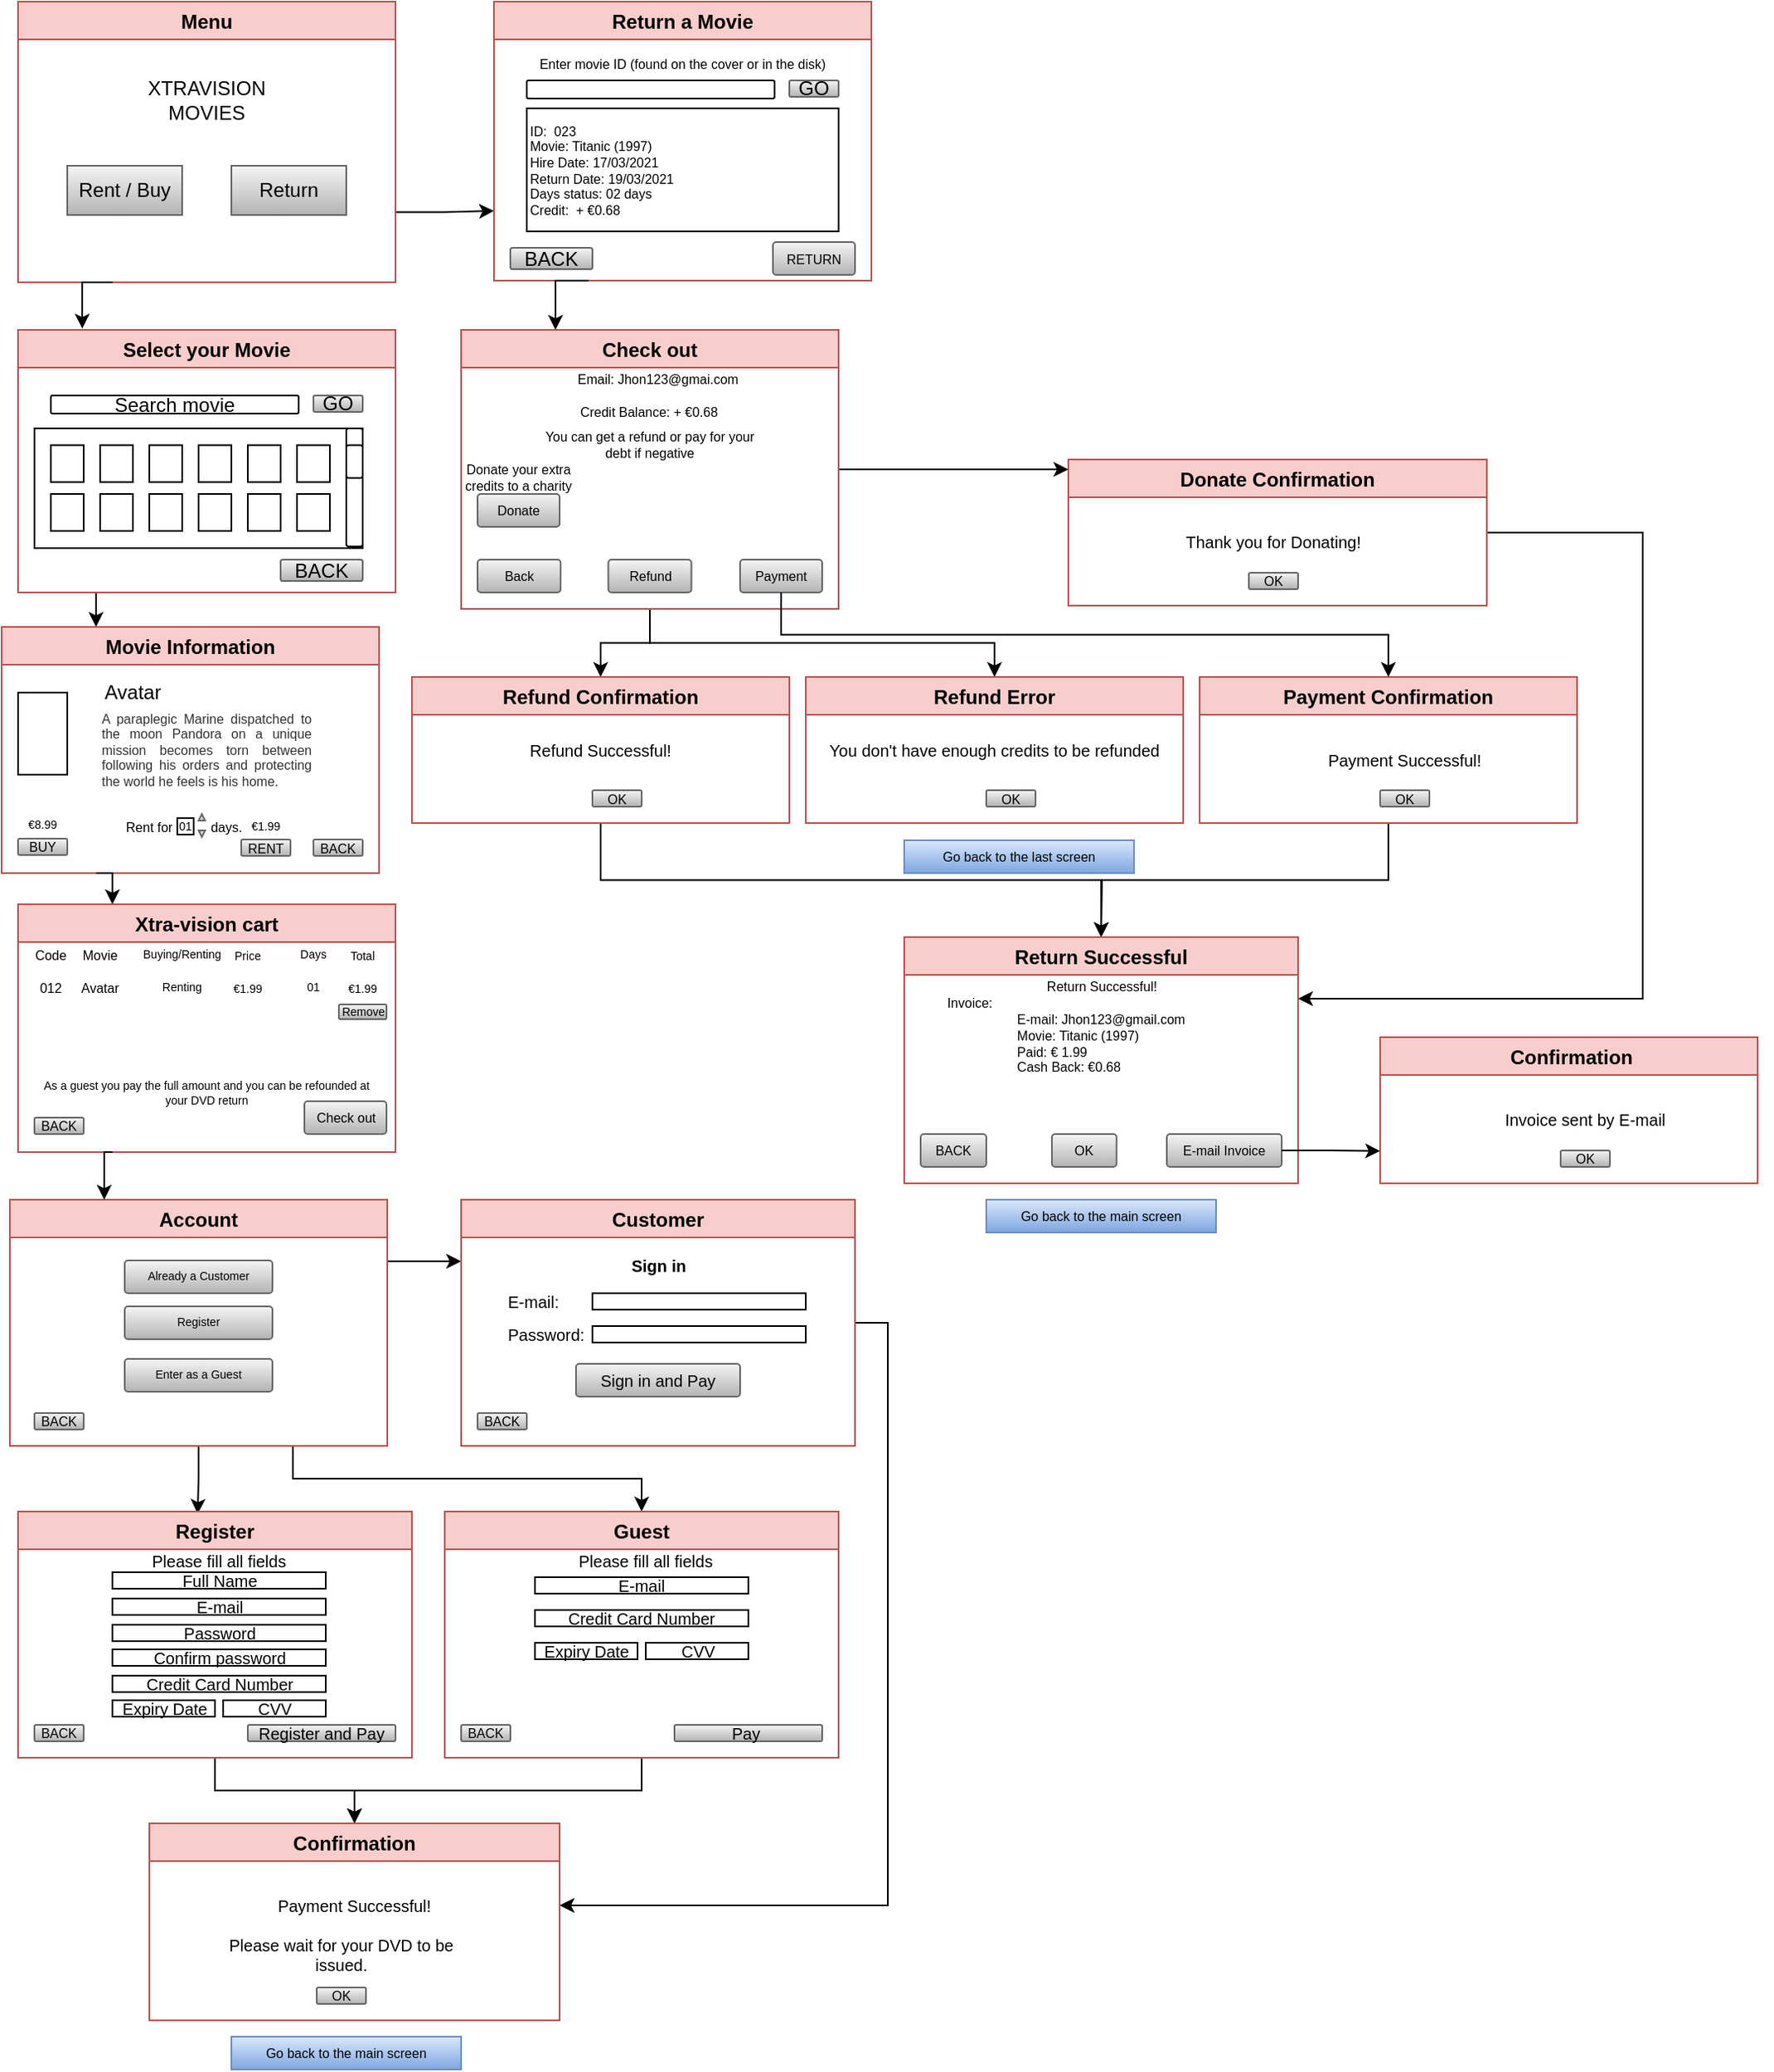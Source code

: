 <mxfile version="14.4.9" type="device"><diagram id="P34D6bDut3KxM2iZQJUx" name="Page-1"><mxGraphModel dx="1540" dy="920" grid="1" gridSize="10" guides="1" tooltips="1" connect="1" arrows="1" fold="1" page="1" pageScale="1" pageWidth="1169" pageHeight="1654" math="0" shadow="0"><root><mxCell id="0"/><mxCell id="1" parent="0"/><mxCell id="CYED-ur9gSq0lfOjkZ-8-127" style="edgeStyle=orthogonalEdgeStyle;rounded=0;orthogonalLoop=1;jettySize=auto;html=1;exitX=1;exitY=0.75;exitDx=0;exitDy=0;entryX=0;entryY=0.75;entryDx=0;entryDy=0;fontSize=8;" edge="1" parent="1" source="ozNAPuymZY6VPjMsKyBg-1" target="ozNAPuymZY6VPjMsKyBg-71"><mxGeometry relative="1" as="geometry"/></mxCell><mxCell id="ozNAPuymZY6VPjMsKyBg-1" value="Menu" style="swimlane;fillColor=#f8cecc;strokeColor=#b85450;" parent="1" vertex="1"><mxGeometry x="20" y="40" width="230" height="171" as="geometry"><mxRectangle x="20" y="40" width="60" height="23" as="alternateBounds"/></mxGeometry></mxCell><mxCell id="ozNAPuymZY6VPjMsKyBg-5" value="Rent / Buy" style="whiteSpace=wrap;html=1;align=center;gradientColor=#b3b3b3;fillColor=#f5f5f5;strokeColor=#666666;" parent="ozNAPuymZY6VPjMsKyBg-1" vertex="1"><mxGeometry x="30" y="100" width="70" height="30" as="geometry"/></mxCell><mxCell id="ozNAPuymZY6VPjMsKyBg-6" value="Return" style="whiteSpace=wrap;html=1;align=center;fillColor=#f5f5f5;strokeColor=#666666;gradientColor=#b3b3b3;" parent="ozNAPuymZY6VPjMsKyBg-1" vertex="1"><mxGeometry x="130" y="100" width="70" height="30" as="geometry"/></mxCell><mxCell id="CYED-ur9gSq0lfOjkZ-8-1" value="XTRAVISION MOVIES" style="text;html=1;strokeColor=none;fillColor=none;align=center;verticalAlign=middle;whiteSpace=wrap;rounded=0;" vertex="1" parent="ozNAPuymZY6VPjMsKyBg-1"><mxGeometry x="70" y="50" width="90" height="20" as="geometry"/></mxCell><mxCell id="ozNAPuymZY6VPjMsKyBg-30" style="edgeStyle=orthogonalEdgeStyle;rounded=0;orthogonalLoop=1;jettySize=auto;html=1;exitX=0.25;exitY=1;exitDx=0;exitDy=0;entryX=0.25;entryY=0;entryDx=0;entryDy=0;" parent="1" source="ozNAPuymZY6VPjMsKyBg-8" target="ozNAPuymZY6VPjMsKyBg-27" edge="1"><mxGeometry relative="1" as="geometry"/></mxCell><mxCell id="ozNAPuymZY6VPjMsKyBg-27" value="Movie Information" style="swimlane;fillColor=#f8cecc;strokeColor=#b85450;" parent="1" vertex="1"><mxGeometry x="10" y="421" width="230" height="150" as="geometry"><mxRectangle x="20" y="40" width="60" height="23" as="alternateBounds"/></mxGeometry></mxCell><mxCell id="ozNAPuymZY6VPjMsKyBg-31" value="" style="verticalLabelPosition=bottom;verticalAlign=top;html=1;shape=mxgraph.basic.rect;fillColor2=none;strokeWidth=1;size=20;indent=5;" parent="ozNAPuymZY6VPjMsKyBg-27" vertex="1"><mxGeometry x="10" y="40" width="30" height="50" as="geometry"/></mxCell><mxCell id="ozNAPuymZY6VPjMsKyBg-32" value="Avatar" style="text;html=1;strokeColor=none;fillColor=none;align=center;verticalAlign=middle;whiteSpace=wrap;rounded=0;" parent="ozNAPuymZY6VPjMsKyBg-27" vertex="1"><mxGeometry x="60" y="30" width="40" height="20" as="geometry"/></mxCell><mxCell id="ozNAPuymZY6VPjMsKyBg-34" value="&lt;div style=&quot;text-align: justify; font-size: 8px;&quot;&gt;&lt;span style=&quot;color: rgb(51, 51, 51); font-family: verdana, arial, sans-serif; font-size: 8px; background-color: rgb(255, 255, 255);&quot;&gt;A paraplegic Marine dispatched to the moon Pandora on a unique mission becomes torn between following his orders and protecting the world he feels is his home.&lt;/span&gt;&lt;/div&gt;" style="text;html=1;strokeColor=none;fillColor=none;align=center;verticalAlign=middle;whiteSpace=wrap;rounded=0;fontSize=8;" parent="ozNAPuymZY6VPjMsKyBg-27" vertex="1"><mxGeometry x="60" y="45" width="130" height="60" as="geometry"/></mxCell><mxCell id="ozNAPuymZY6VPjMsKyBg-37" value="RENT" style="rounded=1;arcSize=10;whiteSpace=wrap;html=1;align=center;fontSize=8;gradientColor=#b3b3b3;fillColor=#f5f5f5;strokeColor=#666666;" parent="ozNAPuymZY6VPjMsKyBg-27" vertex="1"><mxGeometry x="146" y="129.5" width="30" height="10" as="geometry"/></mxCell><mxCell id="ozNAPuymZY6VPjMsKyBg-38" value="BACK" style="rounded=1;arcSize=10;whiteSpace=wrap;html=1;align=center;fontSize=8;gradientColor=#b3b3b3;fillColor=#f5f5f5;strokeColor=#666666;" parent="ozNAPuymZY6VPjMsKyBg-27" vertex="1"><mxGeometry x="190" y="129.5" width="30" height="10" as="geometry"/></mxCell><mxCell id="CYED-ur9gSq0lfOjkZ-8-24" value="BUY" style="rounded=1;arcSize=10;whiteSpace=wrap;html=1;align=center;fontSize=8;gradientColor=#b3b3b3;fillColor=#f5f5f5;strokeColor=#666666;" vertex="1" parent="ozNAPuymZY6VPjMsKyBg-27"><mxGeometry x="10" y="129" width="30" height="10" as="geometry"/></mxCell><mxCell id="CYED-ur9gSq0lfOjkZ-8-26" value="&lt;font style=&quot;font-size: 8px&quot;&gt;Rent for&lt;/font&gt;" style="text;html=1;strokeColor=none;fillColor=none;align=center;verticalAlign=middle;whiteSpace=wrap;rounded=0;" vertex="1" parent="ozNAPuymZY6VPjMsKyBg-27"><mxGeometry x="70" y="113.5" width="40" height="14" as="geometry"/></mxCell><mxCell id="CYED-ur9gSq0lfOjkZ-8-27" value="01" style="whiteSpace=wrap;html=1;align=center;fontSize=7;" vertex="1" parent="ozNAPuymZY6VPjMsKyBg-27"><mxGeometry x="107" y="116.5" width="10" height="10" as="geometry"/></mxCell><mxCell id="CYED-ur9gSq0lfOjkZ-8-31" value="" style="html=1;shadow=0;dashed=0;align=center;verticalAlign=middle;shape=mxgraph.arrows2.arrow;dy=0.6;dx=40;direction=north;notch=0;fontSize=7;gradientColor=#b3b3b3;fillColor=#f5f5f5;strokeColor=#666666;" vertex="1" parent="ozNAPuymZY6VPjMsKyBg-27"><mxGeometry x="120" y="114" width="4" height="4" as="geometry"/></mxCell><mxCell id="CYED-ur9gSq0lfOjkZ-8-33" value="" style="html=1;shadow=0;dashed=0;align=center;verticalAlign=middle;shape=mxgraph.arrows2.arrow;dy=0.6;dx=40;direction=south;notch=0;fontSize=7;gradientColor=#b3b3b3;fillColor=#f5f5f5;strokeColor=#666666;" vertex="1" parent="ozNAPuymZY6VPjMsKyBg-27"><mxGeometry x="120" y="124" width="4" height="4" as="geometry"/></mxCell><mxCell id="CYED-ur9gSq0lfOjkZ-8-34" value="&lt;font style=&quot;font-size: 8px&quot;&gt;days.&lt;/font&gt;" style="text;html=1;strokeColor=none;fillColor=none;align=center;verticalAlign=middle;whiteSpace=wrap;rounded=0;fontSize=7;" vertex="1" parent="ozNAPuymZY6VPjMsKyBg-27"><mxGeometry x="117" y="111.5" width="40" height="20" as="geometry"/></mxCell><mxCell id="CYED-ur9gSq0lfOjkZ-8-38" value="€8.99" style="text;html=1;strokeColor=none;fillColor=none;align=center;verticalAlign=middle;whiteSpace=wrap;rounded=0;fontSize=7;" vertex="1" parent="ozNAPuymZY6VPjMsKyBg-27"><mxGeometry x="5" y="110.5" width="40" height="20" as="geometry"/></mxCell><mxCell id="CYED-ur9gSq0lfOjkZ-8-39" value="€1.99" style="text;html=1;strokeColor=none;fillColor=none;align=center;verticalAlign=middle;whiteSpace=wrap;rounded=0;fontSize=7;" vertex="1" parent="ozNAPuymZY6VPjMsKyBg-27"><mxGeometry x="141" y="111.5" width="40" height="20" as="geometry"/></mxCell><mxCell id="ozNAPuymZY6VPjMsKyBg-8" value="Select your Movie" style="swimlane;fillColor=#f8cecc;strokeColor=#b85450;arcSize=15;" parent="1" vertex="1"><mxGeometry x="20" y="240" width="230" height="160" as="geometry"><mxRectangle x="20" y="40" width="60" height="23" as="alternateBounds"/></mxGeometry></mxCell><mxCell id="CYED-ur9gSq0lfOjkZ-8-14" value="Search movie" style="rounded=1;arcSize=10;whiteSpace=wrap;html=1;align=center;" vertex="1" parent="ozNAPuymZY6VPjMsKyBg-8"><mxGeometry x="20" y="40" width="151" height="11" as="geometry"/></mxCell><mxCell id="CYED-ur9gSq0lfOjkZ-8-15" value="GO" style="rounded=1;arcSize=10;whiteSpace=wrap;html=1;align=center;gradientColor=#b3b3b3;fillColor=#f5f5f5;strokeColor=#666666;" vertex="1" parent="ozNAPuymZY6VPjMsKyBg-8"><mxGeometry x="180" y="40" width="30" height="10" as="geometry"/></mxCell><mxCell id="CYED-ur9gSq0lfOjkZ-8-17" value="" style="rounded=0;whiteSpace=wrap;html=1;" vertex="1" parent="ozNAPuymZY6VPjMsKyBg-8"><mxGeometry x="10" y="60" width="200" height="73" as="geometry"/></mxCell><mxCell id="ozNAPuymZY6VPjMsKyBg-16" value="" style="verticalLabelPosition=bottom;verticalAlign=top;html=1;shape=mxgraph.basic.rect;fillColor2=none;strokeWidth=1;size=20;indent=5;" parent="ozNAPuymZY6VPjMsKyBg-8" vertex="1"><mxGeometry x="20" y="70.25" width="20" height="22.5" as="geometry"/></mxCell><mxCell id="CYED-ur9gSq0lfOjkZ-8-2" value="" style="verticalLabelPosition=bottom;verticalAlign=top;html=1;shape=mxgraph.basic.rect;fillColor2=none;strokeWidth=1;size=20;indent=5;" vertex="1" parent="ozNAPuymZY6VPjMsKyBg-8"><mxGeometry x="20" y="100" width="20" height="22.5" as="geometry"/></mxCell><mxCell id="CYED-ur9gSq0lfOjkZ-8-3" value="" style="verticalLabelPosition=bottom;verticalAlign=top;html=1;shape=mxgraph.basic.rect;fillColor2=none;strokeWidth=1;size=20;indent=5;" vertex="1" parent="ozNAPuymZY6VPjMsKyBg-8"><mxGeometry x="50" y="70.25" width="20" height="22.5" as="geometry"/></mxCell><mxCell id="CYED-ur9gSq0lfOjkZ-8-4" value="" style="verticalLabelPosition=bottom;verticalAlign=top;html=1;shape=mxgraph.basic.rect;fillColor2=none;strokeWidth=1;size=20;indent=5;" vertex="1" parent="ozNAPuymZY6VPjMsKyBg-8"><mxGeometry x="50" y="100" width="20" height="22.5" as="geometry"/></mxCell><mxCell id="CYED-ur9gSq0lfOjkZ-8-5" value="" style="verticalLabelPosition=bottom;verticalAlign=top;html=1;shape=mxgraph.basic.rect;fillColor2=none;strokeWidth=1;size=20;indent=5;" vertex="1" parent="ozNAPuymZY6VPjMsKyBg-8"><mxGeometry x="80" y="70.25" width="20" height="22.5" as="geometry"/></mxCell><mxCell id="CYED-ur9gSq0lfOjkZ-8-6" value="" style="verticalLabelPosition=bottom;verticalAlign=top;html=1;shape=mxgraph.basic.rect;fillColor2=none;strokeWidth=1;size=20;indent=5;" vertex="1" parent="ozNAPuymZY6VPjMsKyBg-8"><mxGeometry x="80" y="100" width="20" height="22.5" as="geometry"/></mxCell><mxCell id="CYED-ur9gSq0lfOjkZ-8-7" value="" style="verticalLabelPosition=bottom;verticalAlign=top;html=1;shape=mxgraph.basic.rect;fillColor2=none;strokeWidth=1;size=20;indent=5;" vertex="1" parent="ozNAPuymZY6VPjMsKyBg-8"><mxGeometry x="110" y="70.25" width="20" height="22.5" as="geometry"/></mxCell><mxCell id="CYED-ur9gSq0lfOjkZ-8-8" value="" style="verticalLabelPosition=bottom;verticalAlign=top;html=1;shape=mxgraph.basic.rect;fillColor2=none;strokeWidth=1;size=20;indent=5;" vertex="1" parent="ozNAPuymZY6VPjMsKyBg-8"><mxGeometry x="110" y="100" width="20" height="22.5" as="geometry"/></mxCell><mxCell id="CYED-ur9gSq0lfOjkZ-8-9" value="" style="verticalLabelPosition=bottom;verticalAlign=top;html=1;shape=mxgraph.basic.rect;fillColor2=none;strokeWidth=1;size=20;indent=5;" vertex="1" parent="ozNAPuymZY6VPjMsKyBg-8"><mxGeometry x="140" y="70.25" width="20" height="22.5" as="geometry"/></mxCell><mxCell id="CYED-ur9gSq0lfOjkZ-8-10" value="" style="verticalLabelPosition=bottom;verticalAlign=top;html=1;shape=mxgraph.basic.rect;fillColor2=none;strokeWidth=1;size=20;indent=5;" vertex="1" parent="ozNAPuymZY6VPjMsKyBg-8"><mxGeometry x="140" y="100" width="20" height="22.5" as="geometry"/></mxCell><mxCell id="CYED-ur9gSq0lfOjkZ-8-11" value="" style="verticalLabelPosition=bottom;verticalAlign=top;html=1;shape=mxgraph.basic.rect;fillColor2=none;strokeWidth=1;size=20;indent=5;" vertex="1" parent="ozNAPuymZY6VPjMsKyBg-8"><mxGeometry x="170" y="70.25" width="20" height="22.5" as="geometry"/></mxCell><mxCell id="CYED-ur9gSq0lfOjkZ-8-12" value="" style="verticalLabelPosition=bottom;verticalAlign=top;html=1;shape=mxgraph.basic.rect;fillColor2=none;strokeWidth=1;size=20;indent=5;" vertex="1" parent="ozNAPuymZY6VPjMsKyBg-8"><mxGeometry x="170" y="100" width="20" height="22.5" as="geometry"/></mxCell><mxCell id="CYED-ur9gSq0lfOjkZ-8-18" value="" style="rounded=1;whiteSpace=wrap;html=1;" vertex="1" parent="ozNAPuymZY6VPjMsKyBg-8"><mxGeometry x="200" y="60" width="10" height="72" as="geometry"/></mxCell><mxCell id="CYED-ur9gSq0lfOjkZ-8-19" value="" style="rounded=1;whiteSpace=wrap;html=1;" vertex="1" parent="ozNAPuymZY6VPjMsKyBg-8"><mxGeometry x="200" y="70.25" width="10" height="20" as="geometry"/></mxCell><mxCell id="CYED-ur9gSq0lfOjkZ-8-20" value="BACK" style="rounded=1;arcSize=10;whiteSpace=wrap;html=1;align=center;gradientColor=#b3b3b3;fillColor=#f5f5f5;strokeColor=#666666;" vertex="1" parent="ozNAPuymZY6VPjMsKyBg-8"><mxGeometry x="160" y="140" width="50" height="13" as="geometry"/></mxCell><mxCell id="ozNAPuymZY6VPjMsKyBg-11" style="edgeStyle=orthogonalEdgeStyle;rounded=0;orthogonalLoop=1;jettySize=auto;html=1;exitX=0.25;exitY=1;exitDx=0;exitDy=0;entryX=0.17;entryY=-0.005;entryDx=0;entryDy=0;entryPerimeter=0;" parent="1" source="ozNAPuymZY6VPjMsKyBg-1" target="ozNAPuymZY6VPjMsKyBg-8" edge="1"><mxGeometry relative="1" as="geometry"/></mxCell><mxCell id="ozNAPuymZY6VPjMsKyBg-39" value="Xtra-vision cart" style="swimlane;startSize=23;fillColor=#f8cecc;strokeColor=#b85450;" parent="1" vertex="1"><mxGeometry x="20" y="590" width="230" height="151" as="geometry"><mxRectangle x="20" y="40" width="60" height="23" as="alternateBounds"/></mxGeometry></mxCell><mxCell id="ozNAPuymZY6VPjMsKyBg-47" value="Avatar" style="text;html=1;strokeColor=none;fillColor=none;align=center;verticalAlign=middle;whiteSpace=wrap;rounded=0;fontSize=8;" parent="ozNAPuymZY6VPjMsKyBg-39" vertex="1"><mxGeometry x="30" y="41" width="40" height="20" as="geometry"/></mxCell><mxCell id="ozNAPuymZY6VPjMsKyBg-48" value="Movie" style="text;html=1;strokeColor=none;fillColor=none;align=center;verticalAlign=middle;whiteSpace=wrap;rounded=0;fontSize=8;" parent="ozNAPuymZY6VPjMsKyBg-39" vertex="1"><mxGeometry x="30" y="21" width="40" height="20" as="geometry"/></mxCell><mxCell id="ozNAPuymZY6VPjMsKyBg-49" value="&lt;font style=&quot;font-size: 7px&quot;&gt;Price&lt;/font&gt;" style="text;html=1;strokeColor=none;fillColor=none;align=center;verticalAlign=middle;whiteSpace=wrap;rounded=0;fontSize=8;" parent="ozNAPuymZY6VPjMsKyBg-39" vertex="1"><mxGeometry x="120" y="21" width="40" height="20" as="geometry"/></mxCell><mxCell id="ozNAPuymZY6VPjMsKyBg-50" value="&lt;font style=&quot;font-size: 7px&quot;&gt;Total&lt;/font&gt;" style="text;html=1;strokeColor=none;fillColor=none;align=center;verticalAlign=middle;whiteSpace=wrap;rounded=0;fontSize=8;" parent="ozNAPuymZY6VPjMsKyBg-39" vertex="1"><mxGeometry x="190" y="21" width="40" height="20" as="geometry"/></mxCell><mxCell id="ozNAPuymZY6VPjMsKyBg-51" value="&lt;span style=&quot;text-align: left ; background-color: rgb(255 , 255 , 255)&quot;&gt;&lt;font style=&quot;font-size: 7px&quot;&gt;€1.99&lt;/font&gt;&lt;/span&gt;" style="text;html=1;strokeColor=none;fillColor=none;align=center;verticalAlign=middle;whiteSpace=wrap;rounded=0;fontSize=8;" parent="ozNAPuymZY6VPjMsKyBg-39" vertex="1"><mxGeometry x="120" y="41" width="40" height="20" as="geometry"/></mxCell><mxCell id="ozNAPuymZY6VPjMsKyBg-52" value="&lt;span style=&quot;text-align: left ; background-color: rgb(255 , 255 , 255)&quot;&gt;&lt;font style=&quot;font-size: 7px&quot;&gt;€1.99&lt;/font&gt;&lt;/span&gt;" style="text;html=1;strokeColor=none;fillColor=none;align=center;verticalAlign=middle;whiteSpace=wrap;rounded=0;fontSize=8;" parent="ozNAPuymZY6VPjMsKyBg-39" vertex="1"><mxGeometry x="190" y="41" width="40" height="20" as="geometry"/></mxCell><mxCell id="ozNAPuymZY6VPjMsKyBg-55" value="&lt;font style=&quot;font-size: 7px&quot;&gt;Remove&lt;/font&gt;" style="rounded=1;arcSize=10;whiteSpace=wrap;html=1;align=center;fontSize=8;spacing=2;spacingBottom=1;gradientColor=#b3b3b3;fillColor=#f5f5f5;strokeColor=#666666;" parent="ozNAPuymZY6VPjMsKyBg-39" vertex="1"><mxGeometry x="195.5" y="61" width="29" height="9" as="geometry"/></mxCell><mxCell id="ozNAPuymZY6VPjMsKyBg-56" value="Check out" style="rounded=1;arcSize=10;whiteSpace=wrap;html=1;align=center;fontSize=8;gradientColor=#b3b3b3;fillColor=#f5f5f5;strokeColor=#666666;" parent="ozNAPuymZY6VPjMsKyBg-39" vertex="1"><mxGeometry x="174.5" y="120" width="50" height="20" as="geometry"/></mxCell><mxCell id="CYED-ur9gSq0lfOjkZ-8-40" value="&lt;font style=&quot;font-size: 7px&quot;&gt;Days&lt;/font&gt;" style="text;html=1;strokeColor=none;fillColor=none;align=center;verticalAlign=middle;whiteSpace=wrap;rounded=0;fontSize=7;" vertex="1" parent="ozNAPuymZY6VPjMsKyBg-39"><mxGeometry x="160" y="21" width="40" height="20" as="geometry"/></mxCell><mxCell id="CYED-ur9gSq0lfOjkZ-8-41" value="Buying/Renting" style="text;html=1;strokeColor=none;fillColor=none;align=center;verticalAlign=middle;whiteSpace=wrap;rounded=0;fontSize=7;" vertex="1" parent="ozNAPuymZY6VPjMsKyBg-39"><mxGeometry x="80" y="21" width="40" height="20" as="geometry"/></mxCell><mxCell id="CYED-ur9gSq0lfOjkZ-8-42" value="01" style="text;html=1;strokeColor=none;fillColor=none;align=center;verticalAlign=middle;whiteSpace=wrap;rounded=0;fontSize=7;" vertex="1" parent="ozNAPuymZY6VPjMsKyBg-39"><mxGeometry x="160" y="41" width="40" height="20" as="geometry"/></mxCell><mxCell id="CYED-ur9gSq0lfOjkZ-8-43" value="Renting" style="text;html=1;strokeColor=none;fillColor=none;align=center;verticalAlign=middle;whiteSpace=wrap;rounded=0;fontSize=7;" vertex="1" parent="ozNAPuymZY6VPjMsKyBg-39"><mxGeometry x="80" y="41" width="40" height="20" as="geometry"/></mxCell><mxCell id="CYED-ur9gSq0lfOjkZ-8-44" value="BACK" style="rounded=1;arcSize=10;whiteSpace=wrap;html=1;align=center;fontSize=8;gradientColor=#b3b3b3;fillColor=#f5f5f5;strokeColor=#666666;" vertex="1" parent="ozNAPuymZY6VPjMsKyBg-39"><mxGeometry x="10" y="130" width="30" height="10" as="geometry"/></mxCell><mxCell id="CYED-ur9gSq0lfOjkZ-8-45" value="As a guest you pay the full amount and you can be refounded at your DVD return" style="text;html=1;strokeColor=none;fillColor=none;align=center;verticalAlign=middle;whiteSpace=wrap;rounded=0;fontSize=7;" vertex="1" parent="ozNAPuymZY6VPjMsKyBg-39"><mxGeometry x="10" y="90" width="210" height="50" as="geometry"/></mxCell><mxCell id="CYED-ur9gSq0lfOjkZ-8-124" value="Code" style="text;html=1;strokeColor=none;fillColor=none;align=center;verticalAlign=middle;whiteSpace=wrap;rounded=0;fontSize=8;" vertex="1" parent="ozNAPuymZY6VPjMsKyBg-39"><mxGeometry y="21" width="40" height="20" as="geometry"/></mxCell><mxCell id="CYED-ur9gSq0lfOjkZ-8-125" value="012" style="text;html=1;strokeColor=none;fillColor=none;align=center;verticalAlign=middle;whiteSpace=wrap;rounded=0;fontSize=8;" vertex="1" parent="ozNAPuymZY6VPjMsKyBg-39"><mxGeometry y="41" width="40" height="20" as="geometry"/></mxCell><mxCell id="ozNAPuymZY6VPjMsKyBg-45" style="edgeStyle=orthogonalEdgeStyle;rounded=0;orthogonalLoop=1;jettySize=auto;html=1;exitX=0.25;exitY=1;exitDx=0;exitDy=0;entryX=0.25;entryY=0;entryDx=0;entryDy=0;fontSize=8;" parent="1" source="ozNAPuymZY6VPjMsKyBg-27" target="ozNAPuymZY6VPjMsKyBg-39" edge="1"><mxGeometry relative="1" as="geometry"/></mxCell><mxCell id="CYED-ur9gSq0lfOjkZ-8-58" style="edgeStyle=orthogonalEdgeStyle;rounded=0;orthogonalLoop=1;jettySize=auto;html=1;exitX=1;exitY=0.25;exitDx=0;exitDy=0;entryX=0;entryY=0.25;entryDx=0;entryDy=0;fontSize=10;" edge="1" parent="1" source="ozNAPuymZY6VPjMsKyBg-57" target="ozNAPuymZY6VPjMsKyBg-68"><mxGeometry relative="1" as="geometry"/></mxCell><mxCell id="CYED-ur9gSq0lfOjkZ-8-99" style="edgeStyle=orthogonalEdgeStyle;rounded=0;orthogonalLoop=1;jettySize=auto;html=1;exitX=0.5;exitY=1;exitDx=0;exitDy=0;entryX=0.456;entryY=0.009;entryDx=0;entryDy=0;entryPerimeter=0;fontSize=10;" edge="1" parent="1" source="ozNAPuymZY6VPjMsKyBg-57" target="CYED-ur9gSq0lfOjkZ-8-59"><mxGeometry relative="1" as="geometry"/></mxCell><mxCell id="CYED-ur9gSq0lfOjkZ-8-100" style="edgeStyle=orthogonalEdgeStyle;rounded=0;orthogonalLoop=1;jettySize=auto;html=1;exitX=0.75;exitY=1;exitDx=0;exitDy=0;fontSize=10;" edge="1" parent="1" source="ozNAPuymZY6VPjMsKyBg-57" target="CYED-ur9gSq0lfOjkZ-8-88"><mxGeometry relative="1" as="geometry"/></mxCell><mxCell id="ozNAPuymZY6VPjMsKyBg-57" value="Account" style="swimlane;startSize=23;fillColor=#f8cecc;strokeColor=#b85450;" parent="1" vertex="1"><mxGeometry x="15" y="770" width="230" height="150" as="geometry"><mxRectangle x="20" y="40" width="60" height="23" as="alternateBounds"/></mxGeometry></mxCell><mxCell id="CYED-ur9gSq0lfOjkZ-8-48" value="Enter as a Guest" style="rounded=1;arcSize=10;whiteSpace=wrap;html=1;align=center;fontSize=7;gradientColor=#b3b3b3;fillColor=#f5f5f5;strokeColor=#666666;" vertex="1" parent="ozNAPuymZY6VPjMsKyBg-57"><mxGeometry x="70" y="97" width="90" height="20" as="geometry"/></mxCell><mxCell id="CYED-ur9gSq0lfOjkZ-8-49" value="Register" style="rounded=1;arcSize=10;whiteSpace=wrap;html=1;align=center;fontSize=7;gradientColor=#b3b3b3;fillColor=#f5f5f5;strokeColor=#666666;" vertex="1" parent="ozNAPuymZY6VPjMsKyBg-57"><mxGeometry x="70" y="65" width="90" height="20" as="geometry"/></mxCell><mxCell id="CYED-ur9gSq0lfOjkZ-8-50" value="Already a Customer" style="rounded=1;arcSize=10;whiteSpace=wrap;html=1;align=center;fontSize=7;gradientColor=#b3b3b3;fillColor=#f5f5f5;strokeColor=#666666;" vertex="1" parent="ozNAPuymZY6VPjMsKyBg-57"><mxGeometry x="70" y="37" width="90" height="20" as="geometry"/></mxCell><mxCell id="CYED-ur9gSq0lfOjkZ-8-51" value="BACK" style="rounded=1;arcSize=10;whiteSpace=wrap;html=1;align=center;fontSize=8;gradientColor=#b3b3b3;fillColor=#f5f5f5;strokeColor=#666666;" vertex="1" parent="ozNAPuymZY6VPjMsKyBg-57"><mxGeometry x="15" y="130" width="30" height="10" as="geometry"/></mxCell><mxCell id="ozNAPuymZY6VPjMsKyBg-66" style="edgeStyle=orthogonalEdgeStyle;rounded=0;orthogonalLoop=1;jettySize=auto;html=1;exitX=0.25;exitY=1;exitDx=0;exitDy=0;entryX=0.25;entryY=0;entryDx=0;entryDy=0;fontSize=8;" parent="1" source="ozNAPuymZY6VPjMsKyBg-39" target="ozNAPuymZY6VPjMsKyBg-57" edge="1"><mxGeometry relative="1" as="geometry"/></mxCell><mxCell id="CYED-ur9gSq0lfOjkZ-8-123" style="edgeStyle=orthogonalEdgeStyle;rounded=0;orthogonalLoop=1;jettySize=auto;html=1;fontSize=10;" edge="1" parent="1" source="ozNAPuymZY6VPjMsKyBg-68" target="CYED-ur9gSq0lfOjkZ-8-101"><mxGeometry relative="1" as="geometry"><Array as="points"><mxPoint x="550" y="845"/><mxPoint x="550" y="1200"/></Array></mxGeometry></mxCell><mxCell id="ozNAPuymZY6VPjMsKyBg-68" value="Customer" style="swimlane;startSize=23;fillColor=#f8cecc;strokeColor=#b85450;" parent="1" vertex="1"><mxGeometry x="290" y="770" width="240" height="150" as="geometry"><mxRectangle x="20" y="40" width="60" height="23" as="alternateBounds"/></mxGeometry></mxCell><mxCell id="ozNAPuymZY6VPjMsKyBg-69" value="Sign in" style="text;html=1;strokeColor=none;fillColor=none;align=center;verticalAlign=middle;whiteSpace=wrap;rounded=0;fontSize=10;fontStyle=1" parent="ozNAPuymZY6VPjMsKyBg-68" vertex="1"><mxGeometry x="67.5" y="30" width="105" height="20" as="geometry"/></mxCell><mxCell id="CYED-ur9gSq0lfOjkZ-8-53" value="E-mail:" style="text;strokeColor=none;fillColor=none;spacingLeft=4;spacingRight=4;overflow=hidden;rotatable=0;points=[[0,0.5],[1,0.5]];portConstraint=eastwest;fontSize=10;" vertex="1" parent="ozNAPuymZY6VPjMsKyBg-68"><mxGeometry x="22.5" y="50" width="47.5" height="30" as="geometry"/></mxCell><mxCell id="CYED-ur9gSq0lfOjkZ-8-54" value="Password:" style="text;strokeColor=none;fillColor=none;spacingLeft=4;spacingRight=4;overflow=hidden;rotatable=0;points=[[0,0.5],[1,0.5]];portConstraint=eastwest;fontSize=10;" vertex="1" parent="ozNAPuymZY6VPjMsKyBg-68"><mxGeometry x="22.5" y="70" width="57.5" height="30" as="geometry"/></mxCell><mxCell id="CYED-ur9gSq0lfOjkZ-8-55" value="" style="verticalLabelPosition=bottom;verticalAlign=top;html=1;shape=mxgraph.basic.rect;fillColor2=none;strokeWidth=1;size=20;indent=5;fontSize=10;" vertex="1" parent="ozNAPuymZY6VPjMsKyBg-68"><mxGeometry x="80" y="57" width="130" height="10" as="geometry"/></mxCell><mxCell id="CYED-ur9gSq0lfOjkZ-8-56" value="" style="verticalLabelPosition=bottom;verticalAlign=top;html=1;shape=mxgraph.basic.rect;fillColor2=none;strokeWidth=1;size=20;indent=5;fontSize=10;" vertex="1" parent="ozNAPuymZY6VPjMsKyBg-68"><mxGeometry x="80" y="77" width="130" height="10" as="geometry"/></mxCell><mxCell id="CYED-ur9gSq0lfOjkZ-8-57" value="Sign in and Pay" style="rounded=1;arcSize=10;whiteSpace=wrap;html=1;align=center;fontSize=10;gradientColor=#b3b3b3;fillColor=#f5f5f5;strokeColor=#666666;" vertex="1" parent="ozNAPuymZY6VPjMsKyBg-68"><mxGeometry x="70" y="100" width="100" height="20" as="geometry"/></mxCell><mxCell id="CYED-ur9gSq0lfOjkZ-8-85" value="BACK" style="rounded=1;arcSize=10;whiteSpace=wrap;html=1;align=center;fontSize=8;gradientColor=#b3b3b3;fillColor=#f5f5f5;strokeColor=#666666;" vertex="1" parent="ozNAPuymZY6VPjMsKyBg-68"><mxGeometry x="10" y="130" width="30" height="10" as="geometry"/></mxCell><mxCell id="CYED-ur9gSq0lfOjkZ-8-120" style="edgeStyle=orthogonalEdgeStyle;rounded=0;orthogonalLoop=1;jettySize=auto;html=1;exitX=0.5;exitY=1;exitDx=0;exitDy=0;fontSize=10;" edge="1" parent="1" source="CYED-ur9gSq0lfOjkZ-8-59" target="CYED-ur9gSq0lfOjkZ-8-101"><mxGeometry relative="1" as="geometry"/></mxCell><mxCell id="CYED-ur9gSq0lfOjkZ-8-59" value="Register" style="swimlane;startSize=23;fillColor=#f8cecc;strokeColor=#b85450;" vertex="1" parent="1"><mxGeometry x="20" y="960" width="240" height="150" as="geometry"><mxRectangle x="20" y="40" width="60" height="23" as="alternateBounds"/></mxGeometry></mxCell><mxCell id="CYED-ur9gSq0lfOjkZ-8-60" value="&lt;span style=&quot;font-weight: normal&quot;&gt;Please fill all fields&lt;/span&gt;" style="text;html=1;strokeColor=none;fillColor=none;align=center;verticalAlign=middle;whiteSpace=wrap;rounded=0;fontSize=10;fontStyle=1" vertex="1" parent="CYED-ur9gSq0lfOjkZ-8-59"><mxGeometry x="70" y="20" width="105" height="20" as="geometry"/></mxCell><mxCell id="CYED-ur9gSq0lfOjkZ-8-70" value="Full Name" style="whiteSpace=wrap;html=1;align=center;fontSize=10;" vertex="1" parent="CYED-ur9gSq0lfOjkZ-8-59"><mxGeometry x="57.5" y="37" width="130" height="10" as="geometry"/></mxCell><mxCell id="CYED-ur9gSq0lfOjkZ-8-71" value="E-mail" style="whiteSpace=wrap;html=1;align=center;fontSize=10;" vertex="1" parent="CYED-ur9gSq0lfOjkZ-8-59"><mxGeometry x="57.5" y="53" width="130" height="10" as="geometry"/></mxCell><mxCell id="CYED-ur9gSq0lfOjkZ-8-72" value="Password" style="whiteSpace=wrap;html=1;align=center;fontSize=10;" vertex="1" parent="CYED-ur9gSq0lfOjkZ-8-59"><mxGeometry x="57.5" y="69" width="130" height="10" as="geometry"/></mxCell><mxCell id="CYED-ur9gSq0lfOjkZ-8-73" value="Confirm password" style="whiteSpace=wrap;html=1;align=center;fontSize=10;" vertex="1" parent="CYED-ur9gSq0lfOjkZ-8-59"><mxGeometry x="57.5" y="84" width="130" height="10" as="geometry"/></mxCell><mxCell id="CYED-ur9gSq0lfOjkZ-8-74" value="Credit Card Number" style="whiteSpace=wrap;html=1;align=center;fontSize=10;" vertex="1" parent="CYED-ur9gSq0lfOjkZ-8-59"><mxGeometry x="57.5" y="100" width="130" height="10" as="geometry"/></mxCell><mxCell id="CYED-ur9gSq0lfOjkZ-8-75" value="Expiry Date" style="whiteSpace=wrap;html=1;align=center;fontSize=10;" vertex="1" parent="CYED-ur9gSq0lfOjkZ-8-59"><mxGeometry x="57.5" y="115" width="62.5" height="10" as="geometry"/></mxCell><mxCell id="CYED-ur9gSq0lfOjkZ-8-84" value="CVV" style="whiteSpace=wrap;html=1;align=center;fontSize=10;" vertex="1" parent="CYED-ur9gSq0lfOjkZ-8-59"><mxGeometry x="125" y="115" width="62.5" height="10" as="geometry"/></mxCell><mxCell id="CYED-ur9gSq0lfOjkZ-8-86" value="BACK" style="rounded=1;arcSize=10;whiteSpace=wrap;html=1;align=center;fontSize=8;gradientColor=#b3b3b3;fillColor=#f5f5f5;strokeColor=#666666;" vertex="1" parent="CYED-ur9gSq0lfOjkZ-8-59"><mxGeometry x="10" y="130" width="30" height="10" as="geometry"/></mxCell><mxCell id="CYED-ur9gSq0lfOjkZ-8-87" value="Register and Pay" style="rounded=1;arcSize=10;whiteSpace=wrap;html=1;align=center;fontSize=10;gradientColor=#b3b3b3;fillColor=#f5f5f5;strokeColor=#666666;" vertex="1" parent="CYED-ur9gSq0lfOjkZ-8-59"><mxGeometry x="140" y="130" width="90" height="10" as="geometry"/></mxCell><mxCell id="CYED-ur9gSq0lfOjkZ-8-121" style="edgeStyle=orthogonalEdgeStyle;rounded=0;orthogonalLoop=1;jettySize=auto;html=1;exitX=0.5;exitY=1;exitDx=0;exitDy=0;fontSize=10;entryX=0.5;entryY=0;entryDx=0;entryDy=0;" edge="1" parent="1" source="CYED-ur9gSq0lfOjkZ-8-88" target="CYED-ur9gSq0lfOjkZ-8-101"><mxGeometry relative="1" as="geometry"><mxPoint x="230" y="1150" as="targetPoint"/></mxGeometry></mxCell><mxCell id="CYED-ur9gSq0lfOjkZ-8-88" value="Guest" style="swimlane;startSize=23;fillColor=#f8cecc;strokeColor=#b85450;" vertex="1" parent="1"><mxGeometry x="280" y="960" width="240" height="150" as="geometry"><mxRectangle x="20" y="40" width="60" height="23" as="alternateBounds"/></mxGeometry></mxCell><mxCell id="CYED-ur9gSq0lfOjkZ-8-89" value="&lt;span style=&quot;font-weight: normal&quot;&gt;Please fill all fields&lt;/span&gt;" style="text;html=1;strokeColor=none;fillColor=none;align=center;verticalAlign=middle;whiteSpace=wrap;rounded=0;fontSize=10;fontStyle=1" vertex="1" parent="CYED-ur9gSq0lfOjkZ-8-88"><mxGeometry x="70" y="20" width="105" height="20" as="geometry"/></mxCell><mxCell id="CYED-ur9gSq0lfOjkZ-8-91" value="E-mail" style="whiteSpace=wrap;html=1;align=center;fontSize=10;" vertex="1" parent="CYED-ur9gSq0lfOjkZ-8-88"><mxGeometry x="55" y="40" width="130" height="10" as="geometry"/></mxCell><mxCell id="CYED-ur9gSq0lfOjkZ-8-94" value="Credit Card Number" style="whiteSpace=wrap;html=1;align=center;fontSize=10;" vertex="1" parent="CYED-ur9gSq0lfOjkZ-8-88"><mxGeometry x="55" y="60" width="130" height="10" as="geometry"/></mxCell><mxCell id="CYED-ur9gSq0lfOjkZ-8-95" value="Expiry Date" style="whiteSpace=wrap;html=1;align=center;fontSize=10;" vertex="1" parent="CYED-ur9gSq0lfOjkZ-8-88"><mxGeometry x="55" y="80" width="62.5" height="10" as="geometry"/></mxCell><mxCell id="CYED-ur9gSq0lfOjkZ-8-96" value="CVV" style="whiteSpace=wrap;html=1;align=center;fontSize=10;" vertex="1" parent="CYED-ur9gSq0lfOjkZ-8-88"><mxGeometry x="122.5" y="80" width="62.5" height="10" as="geometry"/></mxCell><mxCell id="CYED-ur9gSq0lfOjkZ-8-97" value="BACK" style="rounded=1;arcSize=10;whiteSpace=wrap;html=1;align=center;fontSize=8;gradientColor=#b3b3b3;fillColor=#f5f5f5;strokeColor=#666666;" vertex="1" parent="CYED-ur9gSq0lfOjkZ-8-88"><mxGeometry x="10" y="130" width="30" height="10" as="geometry"/></mxCell><mxCell id="CYED-ur9gSq0lfOjkZ-8-98" value="Pay&amp;nbsp;" style="rounded=1;arcSize=10;whiteSpace=wrap;html=1;align=center;fontSize=10;gradientColor=#b3b3b3;fillColor=#f5f5f5;strokeColor=#666666;" vertex="1" parent="CYED-ur9gSq0lfOjkZ-8-88"><mxGeometry x="140" y="130" width="90" height="10" as="geometry"/></mxCell><mxCell id="CYED-ur9gSq0lfOjkZ-8-101" value="Confirmation" style="swimlane;startSize=23;fillColor=#f8cecc;strokeColor=#b85450;" vertex="1" parent="1"><mxGeometry x="100" y="1150" width="250" height="120" as="geometry"><mxRectangle x="20" y="40" width="60" height="23" as="alternateBounds"/></mxGeometry></mxCell><mxCell id="CYED-ur9gSq0lfOjkZ-8-109" value="Payment Successful!" style="text;html=1;strokeColor=none;fillColor=none;align=center;verticalAlign=middle;whiteSpace=wrap;rounded=0;fontSize=10;" vertex="1" parent="CYED-ur9gSq0lfOjkZ-8-101"><mxGeometry x="11.25" y="40" width="227.5" height="20" as="geometry"/></mxCell><mxCell id="CYED-ur9gSq0lfOjkZ-8-110" value="Please wait for your DVD to be issued." style="text;html=1;strokeColor=none;fillColor=none;align=center;verticalAlign=middle;whiteSpace=wrap;rounded=0;fontSize=10;" vertex="1" parent="CYED-ur9gSq0lfOjkZ-8-101"><mxGeometry x="34" y="70" width="166" height="20" as="geometry"/></mxCell><mxCell id="CYED-ur9gSq0lfOjkZ-8-119" value="OK" style="rounded=1;arcSize=10;whiteSpace=wrap;html=1;align=center;fontSize=8;gradientColor=#b3b3b3;fillColor=#f5f5f5;strokeColor=#666666;" vertex="1" parent="CYED-ur9gSq0lfOjkZ-8-101"><mxGeometry x="102" y="100" width="30" height="10" as="geometry"/></mxCell><mxCell id="CYED-ur9gSq0lfOjkZ-8-126" value="Go back to the main screen" style="whiteSpace=wrap;html=1;align=center;fontSize=8;gradientColor=#7ea6e0;fillColor=#dae8fc;strokeColor=#6c8ebf;" vertex="1" parent="1"><mxGeometry x="150" y="1280" width="140" height="20" as="geometry"/></mxCell><mxCell id="ozNAPuymZY6VPjMsKyBg-71" value="Return a Movie" style="swimlane;startSize=23;fillColor=#f8cecc;strokeColor=#b85450;" parent="1" vertex="1"><mxGeometry x="310" y="40" width="230" height="170" as="geometry"><mxRectangle x="20" y="40" width="60" height="23" as="alternateBounds"/></mxGeometry></mxCell><mxCell id="ozNAPuymZY6VPjMsKyBg-75" value="Enter movie ID (found on the cover or in the disk)" style="text;html=1;strokeColor=none;fillColor=none;align=center;verticalAlign=middle;whiteSpace=wrap;rounded=0;fontSize=8;" parent="ozNAPuymZY6VPjMsKyBg-71" vertex="1"><mxGeometry x="20" y="18" width="190" height="40" as="geometry"/></mxCell><mxCell id="CYED-ur9gSq0lfOjkZ-8-128" value="" style="rounded=1;arcSize=10;whiteSpace=wrap;html=1;align=center;" vertex="1" parent="ozNAPuymZY6VPjMsKyBg-71"><mxGeometry x="20" y="48" width="151" height="11" as="geometry"/></mxCell><mxCell id="CYED-ur9gSq0lfOjkZ-8-129" value="GO" style="rounded=1;arcSize=10;whiteSpace=wrap;html=1;align=center;gradientColor=#b3b3b3;fillColor=#f5f5f5;strokeColor=#666666;" vertex="1" parent="ozNAPuymZY6VPjMsKyBg-71"><mxGeometry x="180" y="48" width="30" height="10" as="geometry"/></mxCell><mxCell id="CYED-ur9gSq0lfOjkZ-8-131" value="BACK" style="rounded=1;arcSize=10;whiteSpace=wrap;html=1;align=center;gradientColor=#b3b3b3;fillColor=#f5f5f5;strokeColor=#666666;" vertex="1" parent="ozNAPuymZY6VPjMsKyBg-71"><mxGeometry x="10" y="150" width="50" height="13" as="geometry"/></mxCell><mxCell id="CYED-ur9gSq0lfOjkZ-8-135" value="" style="whiteSpace=wrap;html=1;align=center;fontSize=8;" vertex="1" parent="ozNAPuymZY6VPjMsKyBg-71"><mxGeometry x="20" y="65" width="190" height="75" as="geometry"/></mxCell><mxCell id="CYED-ur9gSq0lfOjkZ-8-136" value="RETURN" style="rounded=1;arcSize=10;whiteSpace=wrap;html=1;align=center;fontSize=8;gradientColor=#b3b3b3;fillColor=#f5f5f5;strokeColor=#666666;" vertex="1" parent="ozNAPuymZY6VPjMsKyBg-71"><mxGeometry x="170" y="146.5" width="50" height="20" as="geometry"/></mxCell><mxCell id="CYED-ur9gSq0lfOjkZ-8-137" value="ID:&amp;nbsp; 023&lt;br&gt;Movie: Titanic (1997)&lt;br&gt;Hire Date: 17/03/2021&lt;br&gt;Return Date: 19/03/2021&lt;br&gt;Days status: 02 days&lt;br&gt;Credit:&amp;nbsp; + €0.68&amp;nbsp;" style="text;html=1;strokeColor=none;fillColor=none;align=left;verticalAlign=middle;whiteSpace=wrap;rounded=0;fontSize=8;" vertex="1" parent="ozNAPuymZY6VPjMsKyBg-71"><mxGeometry x="20" y="77.5" width="120" height="50" as="geometry"/></mxCell><mxCell id="CYED-ur9gSq0lfOjkZ-8-178" style="edgeStyle=orthogonalEdgeStyle;rounded=0;orthogonalLoop=1;jettySize=auto;html=1;exitX=0.5;exitY=1;exitDx=0;exitDy=0;fontSize=8;" edge="1" parent="1" source="ozNAPuymZY6VPjMsKyBg-77" target="CYED-ur9gSq0lfOjkZ-8-169"><mxGeometry relative="1" as="geometry"/></mxCell><mxCell id="CYED-ur9gSq0lfOjkZ-8-179" style="edgeStyle=orthogonalEdgeStyle;rounded=0;orthogonalLoop=1;jettySize=auto;html=1;exitX=0.5;exitY=1;exitDx=0;exitDy=0;fontSize=8;" edge="1" parent="1" source="ozNAPuymZY6VPjMsKyBg-77" target="CYED-ur9gSq0lfOjkZ-8-174"><mxGeometry relative="1" as="geometry"/></mxCell><mxCell id="CYED-ur9gSq0lfOjkZ-8-207" style="edgeStyle=orthogonalEdgeStyle;rounded=0;orthogonalLoop=1;jettySize=auto;html=1;exitX=1;exitY=0.5;exitDx=0;exitDy=0;entryX=0;entryY=0.068;entryDx=0;entryDy=0;entryPerimeter=0;fontSize=8;" edge="1" parent="1" source="ozNAPuymZY6VPjMsKyBg-77" target="CYED-ur9gSq0lfOjkZ-8-157"><mxGeometry relative="1" as="geometry"/></mxCell><mxCell id="ozNAPuymZY6VPjMsKyBg-77" value="Check out" style="swimlane;startSize=23;fillColor=#f8cecc;strokeColor=#b85450;" parent="1" vertex="1"><mxGeometry x="290" y="240" width="230" height="170" as="geometry"><mxRectangle x="20" y="40" width="60" height="23" as="alternateBounds"/></mxGeometry></mxCell><mxCell id="CYED-ur9gSq0lfOjkZ-8-148" value="Credit Balance: + €0.68" style="text;html=1;strokeColor=none;fillColor=none;align=center;verticalAlign=middle;whiteSpace=wrap;rounded=0;fontSize=8;" vertex="1" parent="ozNAPuymZY6VPjMsKyBg-77"><mxGeometry x="69.38" y="40" width="91.25" height="20" as="geometry"/></mxCell><mxCell id="CYED-ur9gSq0lfOjkZ-8-151" value="Refund" style="rounded=1;arcSize=10;whiteSpace=wrap;html=1;align=center;fontSize=8;gradientColor=#b3b3b3;fillColor=#f5f5f5;strokeColor=#666666;" vertex="1" parent="ozNAPuymZY6VPjMsKyBg-77"><mxGeometry x="89.69" y="140" width="50.62" height="20" as="geometry"/></mxCell><mxCell id="CYED-ur9gSq0lfOjkZ-8-152" value="Donate" style="rounded=1;arcSize=10;whiteSpace=wrap;html=1;align=center;fontSize=8;gradientColor=#b3b3b3;fillColor=#f5f5f5;strokeColor=#666666;" vertex="1" parent="ozNAPuymZY6VPjMsKyBg-77"><mxGeometry x="10" y="100" width="50" height="20" as="geometry"/></mxCell><mxCell id="CYED-ur9gSq0lfOjkZ-8-154" value="Donate your extra credits to a charity" style="text;html=1;strokeColor=none;fillColor=none;align=center;verticalAlign=middle;whiteSpace=wrap;rounded=0;fontSize=8;" vertex="1" parent="ozNAPuymZY6VPjMsKyBg-77"><mxGeometry x="0.31" y="80" width="70" height="20" as="geometry"/></mxCell><mxCell id="CYED-ur9gSq0lfOjkZ-8-155" value="You can get a refund or pay for your debt if negative" style="text;html=1;strokeColor=none;fillColor=none;align=center;verticalAlign=middle;whiteSpace=wrap;rounded=0;fontSize=8;" vertex="1" parent="ozNAPuymZY6VPjMsKyBg-77"><mxGeometry x="50.01" y="60" width="130" height="20" as="geometry"/></mxCell><mxCell id="CYED-ur9gSq0lfOjkZ-8-166" value="Payment" style="rounded=1;arcSize=10;whiteSpace=wrap;html=1;align=center;fontSize=8;gradientColor=#b3b3b3;fillColor=#f5f5f5;strokeColor=#666666;" vertex="1" parent="ozNAPuymZY6VPjMsKyBg-77"><mxGeometry x="170" y="140" width="50" height="20" as="geometry"/></mxCell><mxCell id="CYED-ur9gSq0lfOjkZ-8-167" value="Back" style="rounded=1;arcSize=10;whiteSpace=wrap;html=1;align=center;fontSize=8;gradientColor=#b3b3b3;fillColor=#f5f5f5;strokeColor=#666666;" vertex="1" parent="ozNAPuymZY6VPjMsKyBg-77"><mxGeometry x="10" y="140" width="50.62" height="20" as="geometry"/></mxCell><mxCell id="CYED-ur9gSq0lfOjkZ-8-191" value="Email: Jhon123@gmai.com" style="text;html=1;strokeColor=none;fillColor=none;align=center;verticalAlign=middle;whiteSpace=wrap;rounded=0;fontSize=8;" vertex="1" parent="ozNAPuymZY6VPjMsKyBg-77"><mxGeometry x="59.7" y="20" width="120.31" height="20" as="geometry"/></mxCell><mxCell id="ozNAPuymZY6VPjMsKyBg-82" style="edgeStyle=orthogonalEdgeStyle;rounded=0;orthogonalLoop=1;jettySize=auto;html=1;exitX=0.25;exitY=1;exitDx=0;exitDy=0;entryX=0.25;entryY=0;entryDx=0;entryDy=0;fontSize=8;" parent="1" source="ozNAPuymZY6VPjMsKyBg-71" target="ozNAPuymZY6VPjMsKyBg-77" edge="1"><mxGeometry relative="1" as="geometry"/></mxCell><mxCell id="CYED-ur9gSq0lfOjkZ-8-204" style="edgeStyle=orthogonalEdgeStyle;rounded=0;orthogonalLoop=1;jettySize=auto;html=1;exitX=1;exitY=0.5;exitDx=0;exitDy=0;entryX=1;entryY=0.25;entryDx=0;entryDy=0;fontSize=8;" edge="1" parent="1" source="CYED-ur9gSq0lfOjkZ-8-157" target="CYED-ur9gSq0lfOjkZ-8-183"><mxGeometry relative="1" as="geometry"><Array as="points"><mxPoint x="1010" y="363"/><mxPoint x="1010" y="648"/></Array></mxGeometry></mxCell><mxCell id="CYED-ur9gSq0lfOjkZ-8-157" value="Donate Confirmation" style="swimlane;startSize=23;fillColor=#f8cecc;strokeColor=#b85450;" vertex="1" parent="1"><mxGeometry x="660" y="319" width="255" height="89" as="geometry"><mxRectangle x="20" y="40" width="60" height="23" as="alternateBounds"/></mxGeometry></mxCell><mxCell id="CYED-ur9gSq0lfOjkZ-8-158" value="Thank you for Donating!" style="text;html=1;strokeColor=none;fillColor=none;align=center;verticalAlign=middle;whiteSpace=wrap;rounded=0;fontSize=10;" vertex="1" parent="CYED-ur9gSq0lfOjkZ-8-157"><mxGeometry x="11.25" y="40" width="227.5" height="20" as="geometry"/></mxCell><mxCell id="CYED-ur9gSq0lfOjkZ-8-160" value="OK" style="rounded=1;arcSize=10;whiteSpace=wrap;html=1;align=center;fontSize=8;gradientColor=#b3b3b3;fillColor=#f5f5f5;strokeColor=#666666;" vertex="1" parent="CYED-ur9gSq0lfOjkZ-8-157"><mxGeometry x="110" y="69" width="30" height="10" as="geometry"/></mxCell><mxCell id="CYED-ur9gSq0lfOjkZ-8-202" style="edgeStyle=orthogonalEdgeStyle;rounded=0;orthogonalLoop=1;jettySize=auto;html=1;exitX=0.5;exitY=1;exitDx=0;exitDy=0;fontSize=8;" edge="1" parent="1" source="CYED-ur9gSq0lfOjkZ-8-163"><mxGeometry relative="1" as="geometry"><mxPoint x="680" y="610" as="targetPoint"/></mxGeometry></mxCell><mxCell id="CYED-ur9gSq0lfOjkZ-8-163" value="Payment Confirmation" style="swimlane;startSize=23;fillColor=#f8cecc;strokeColor=#b85450;" vertex="1" parent="1"><mxGeometry x="740" y="451.5" width="230" height="89" as="geometry"><mxRectangle x="20" y="40" width="60" height="23" as="alternateBounds"/></mxGeometry></mxCell><mxCell id="CYED-ur9gSq0lfOjkZ-8-164" value="Payment Successful!" style="text;html=1;strokeColor=none;fillColor=none;align=center;verticalAlign=middle;whiteSpace=wrap;rounded=0;fontSize=10;" vertex="1" parent="CYED-ur9gSq0lfOjkZ-8-163"><mxGeometry x="11.25" y="40" width="227.5" height="20" as="geometry"/></mxCell><mxCell id="CYED-ur9gSq0lfOjkZ-8-165" value="OK" style="rounded=1;arcSize=10;whiteSpace=wrap;html=1;align=center;fontSize=8;gradientColor=#b3b3b3;fillColor=#f5f5f5;strokeColor=#666666;" vertex="1" parent="CYED-ur9gSq0lfOjkZ-8-163"><mxGeometry x="110" y="69" width="30" height="10" as="geometry"/></mxCell><mxCell id="CYED-ur9gSq0lfOjkZ-8-201" style="edgeStyle=orthogonalEdgeStyle;rounded=0;orthogonalLoop=1;jettySize=auto;html=1;exitX=0.5;exitY=1;exitDx=0;exitDy=0;entryX=0.5;entryY=0;entryDx=0;entryDy=0;fontSize=8;" edge="1" parent="1" source="CYED-ur9gSq0lfOjkZ-8-169" target="CYED-ur9gSq0lfOjkZ-8-183"><mxGeometry relative="1" as="geometry"/></mxCell><mxCell id="CYED-ur9gSq0lfOjkZ-8-169" value="Refund Confirmation" style="swimlane;startSize=23;fillColor=#f8cecc;strokeColor=#b85450;" vertex="1" parent="1"><mxGeometry x="260" y="451.5" width="230" height="89" as="geometry"><mxRectangle x="20" y="40" width="60" height="23" as="alternateBounds"/></mxGeometry></mxCell><mxCell id="CYED-ur9gSq0lfOjkZ-8-170" value="Refund Successful!" style="text;html=1;strokeColor=none;fillColor=none;align=center;verticalAlign=middle;whiteSpace=wrap;rounded=0;fontSize=10;" vertex="1" parent="CYED-ur9gSq0lfOjkZ-8-169"><mxGeometry x="1.25" y="34.5" width="227.5" height="20" as="geometry"/></mxCell><mxCell id="CYED-ur9gSq0lfOjkZ-8-171" value="OK" style="rounded=1;arcSize=10;whiteSpace=wrap;html=1;align=center;fontSize=8;gradientColor=#b3b3b3;fillColor=#f5f5f5;strokeColor=#666666;" vertex="1" parent="CYED-ur9gSq0lfOjkZ-8-169"><mxGeometry x="110" y="69" width="30" height="10" as="geometry"/></mxCell><mxCell id="CYED-ur9gSq0lfOjkZ-8-172" style="edgeStyle=orthogonalEdgeStyle;rounded=0;orthogonalLoop=1;jettySize=auto;html=1;exitX=0.5;exitY=1;exitDx=0;exitDy=0;fontSize=8;" edge="1" parent="1" source="CYED-ur9gSq0lfOjkZ-8-166" target="CYED-ur9gSq0lfOjkZ-8-163"><mxGeometry relative="1" as="geometry"/></mxCell><mxCell id="CYED-ur9gSq0lfOjkZ-8-174" value="Refund Error" style="swimlane;startSize=23;fillColor=#f8cecc;strokeColor=#b85450;" vertex="1" parent="1"><mxGeometry x="500" y="451.5" width="230" height="89" as="geometry"><mxRectangle x="20" y="40" width="60" height="23" as="alternateBounds"/></mxGeometry></mxCell><mxCell id="CYED-ur9gSq0lfOjkZ-8-175" value="You don't have enough credits to be refunded" style="text;html=1;strokeColor=none;fillColor=none;align=center;verticalAlign=middle;whiteSpace=wrap;rounded=0;fontSize=10;" vertex="1" parent="CYED-ur9gSq0lfOjkZ-8-174"><mxGeometry x="1.25" y="34.5" width="227.5" height="20" as="geometry"/></mxCell><mxCell id="CYED-ur9gSq0lfOjkZ-8-176" value="OK" style="rounded=1;arcSize=10;whiteSpace=wrap;html=1;align=center;fontSize=8;gradientColor=#b3b3b3;fillColor=#f5f5f5;strokeColor=#666666;" vertex="1" parent="CYED-ur9gSq0lfOjkZ-8-174"><mxGeometry x="110" y="69" width="30" height="10" as="geometry"/></mxCell><mxCell id="CYED-ur9gSq0lfOjkZ-8-181" value="Go back to the last screen" style="whiteSpace=wrap;html=1;align=center;fontSize=8;gradientColor=#7ea6e0;fillColor=#dae8fc;strokeColor=#6c8ebf;" vertex="1" parent="1"><mxGeometry x="560" y="551" width="140" height="20" as="geometry"/></mxCell><mxCell id="CYED-ur9gSq0lfOjkZ-8-183" value="Return Successful" style="swimlane;startSize=23;fillColor=#f8cecc;strokeColor=#b85450;" vertex="1" parent="1"><mxGeometry x="560" y="610" width="240" height="150" as="geometry"><mxRectangle x="20" y="40" width="60" height="23" as="alternateBounds"/></mxGeometry></mxCell><mxCell id="CYED-ur9gSq0lfOjkZ-8-190" value="BACK" style="rounded=1;arcSize=10;whiteSpace=wrap;html=1;align=center;fontSize=8;gradientColor=#b3b3b3;fillColor=#f5f5f5;strokeColor=#666666;" vertex="1" parent="CYED-ur9gSq0lfOjkZ-8-183"><mxGeometry x="10" y="120" width="40" height="20" as="geometry"/></mxCell><mxCell id="CYED-ur9gSq0lfOjkZ-8-192" value="Return Successful!" style="text;html=1;strokeColor=none;fillColor=none;align=center;verticalAlign=middle;whiteSpace=wrap;rounded=0;fontSize=8;" vertex="1" parent="CYED-ur9gSq0lfOjkZ-8-183"><mxGeometry x="70.63" y="20" width="98.75" height="20" as="geometry"/></mxCell><mxCell id="CYED-ur9gSq0lfOjkZ-8-193" value="Invoice:" style="text;html=1;strokeColor=none;fillColor=none;align=center;verticalAlign=middle;whiteSpace=wrap;rounded=0;fontSize=8;" vertex="1" parent="CYED-ur9gSq0lfOjkZ-8-183"><mxGeometry x="20.0" y="30" width="40" height="20" as="geometry"/></mxCell><mxCell id="CYED-ur9gSq0lfOjkZ-8-194" value="&lt;div style=&quot;text-align: left&quot;&gt;&lt;span&gt;E-mail: Jhon123@gmail.com&lt;/span&gt;&lt;/div&gt;&lt;div style=&quot;text-align: left&quot;&gt;&lt;span&gt;Movie: Titanic (1997)&lt;/span&gt;&lt;/div&gt;&lt;div style=&quot;text-align: left&quot;&gt;&lt;span&gt;Paid: € 1.99&lt;/span&gt;&lt;/div&gt;&lt;div style=&quot;text-align: left&quot;&gt;&lt;span&gt;Cash Back: €0.68&lt;/span&gt;&lt;/div&gt;" style="text;html=1;strokeColor=none;fillColor=none;align=center;verticalAlign=middle;whiteSpace=wrap;rounded=0;fontSize=8;" vertex="1" parent="CYED-ur9gSq0lfOjkZ-8-183"><mxGeometry x="55" y="50" width="130" height="30" as="geometry"/></mxCell><mxCell id="CYED-ur9gSq0lfOjkZ-8-195" value="OK" style="rounded=1;arcSize=10;whiteSpace=wrap;html=1;align=center;fontSize=8;gradientColor=#b3b3b3;fillColor=#f5f5f5;strokeColor=#666666;" vertex="1" parent="CYED-ur9gSq0lfOjkZ-8-183"><mxGeometry x="90" y="120" width="39.37" height="20" as="geometry"/></mxCell><mxCell id="CYED-ur9gSq0lfOjkZ-8-196" value="E-mail Invoice" style="rounded=1;arcSize=10;whiteSpace=wrap;html=1;align=center;fontSize=8;gradientColor=#b3b3b3;fillColor=#f5f5f5;strokeColor=#666666;" vertex="1" parent="CYED-ur9gSq0lfOjkZ-8-183"><mxGeometry x="160" y="120" width="70" height="20" as="geometry"/></mxCell><mxCell id="CYED-ur9gSq0lfOjkZ-8-197" value=" Confirmation" style="swimlane;startSize=23;fillColor=#f8cecc;strokeColor=#b85450;" vertex="1" parent="1"><mxGeometry x="850" y="671" width="230" height="89" as="geometry"><mxRectangle x="20" y="40" width="60" height="23" as="alternateBounds"/></mxGeometry></mxCell><mxCell id="CYED-ur9gSq0lfOjkZ-8-198" value="Invoice sent by E-mail" style="text;html=1;strokeColor=none;fillColor=none;align=center;verticalAlign=middle;whiteSpace=wrap;rounded=0;fontSize=10;" vertex="1" parent="CYED-ur9gSq0lfOjkZ-8-197"><mxGeometry x="11.25" y="40" width="227.5" height="20" as="geometry"/></mxCell><mxCell id="CYED-ur9gSq0lfOjkZ-8-199" value="OK" style="rounded=1;arcSize=10;whiteSpace=wrap;html=1;align=center;fontSize=8;gradientColor=#b3b3b3;fillColor=#f5f5f5;strokeColor=#666666;" vertex="1" parent="CYED-ur9gSq0lfOjkZ-8-197"><mxGeometry x="110" y="69" width="30" height="10" as="geometry"/></mxCell><mxCell id="CYED-ur9gSq0lfOjkZ-8-200" value="Go back to the main screen" style="whiteSpace=wrap;html=1;align=center;fontSize=8;gradientColor=#7ea6e0;fillColor=#dae8fc;strokeColor=#6c8ebf;" vertex="1" parent="1"><mxGeometry x="610" y="770" width="140" height="20" as="geometry"/></mxCell><mxCell id="CYED-ur9gSq0lfOjkZ-8-206" style="edgeStyle=orthogonalEdgeStyle;rounded=0;orthogonalLoop=1;jettySize=auto;html=1;exitX=1;exitY=0.5;exitDx=0;exitDy=0;fontSize=8;" edge="1" parent="1" source="CYED-ur9gSq0lfOjkZ-8-196"><mxGeometry relative="1" as="geometry"><mxPoint x="850" y="740.333" as="targetPoint"/></mxGeometry></mxCell></root></mxGraphModel></diagram></mxfile>
